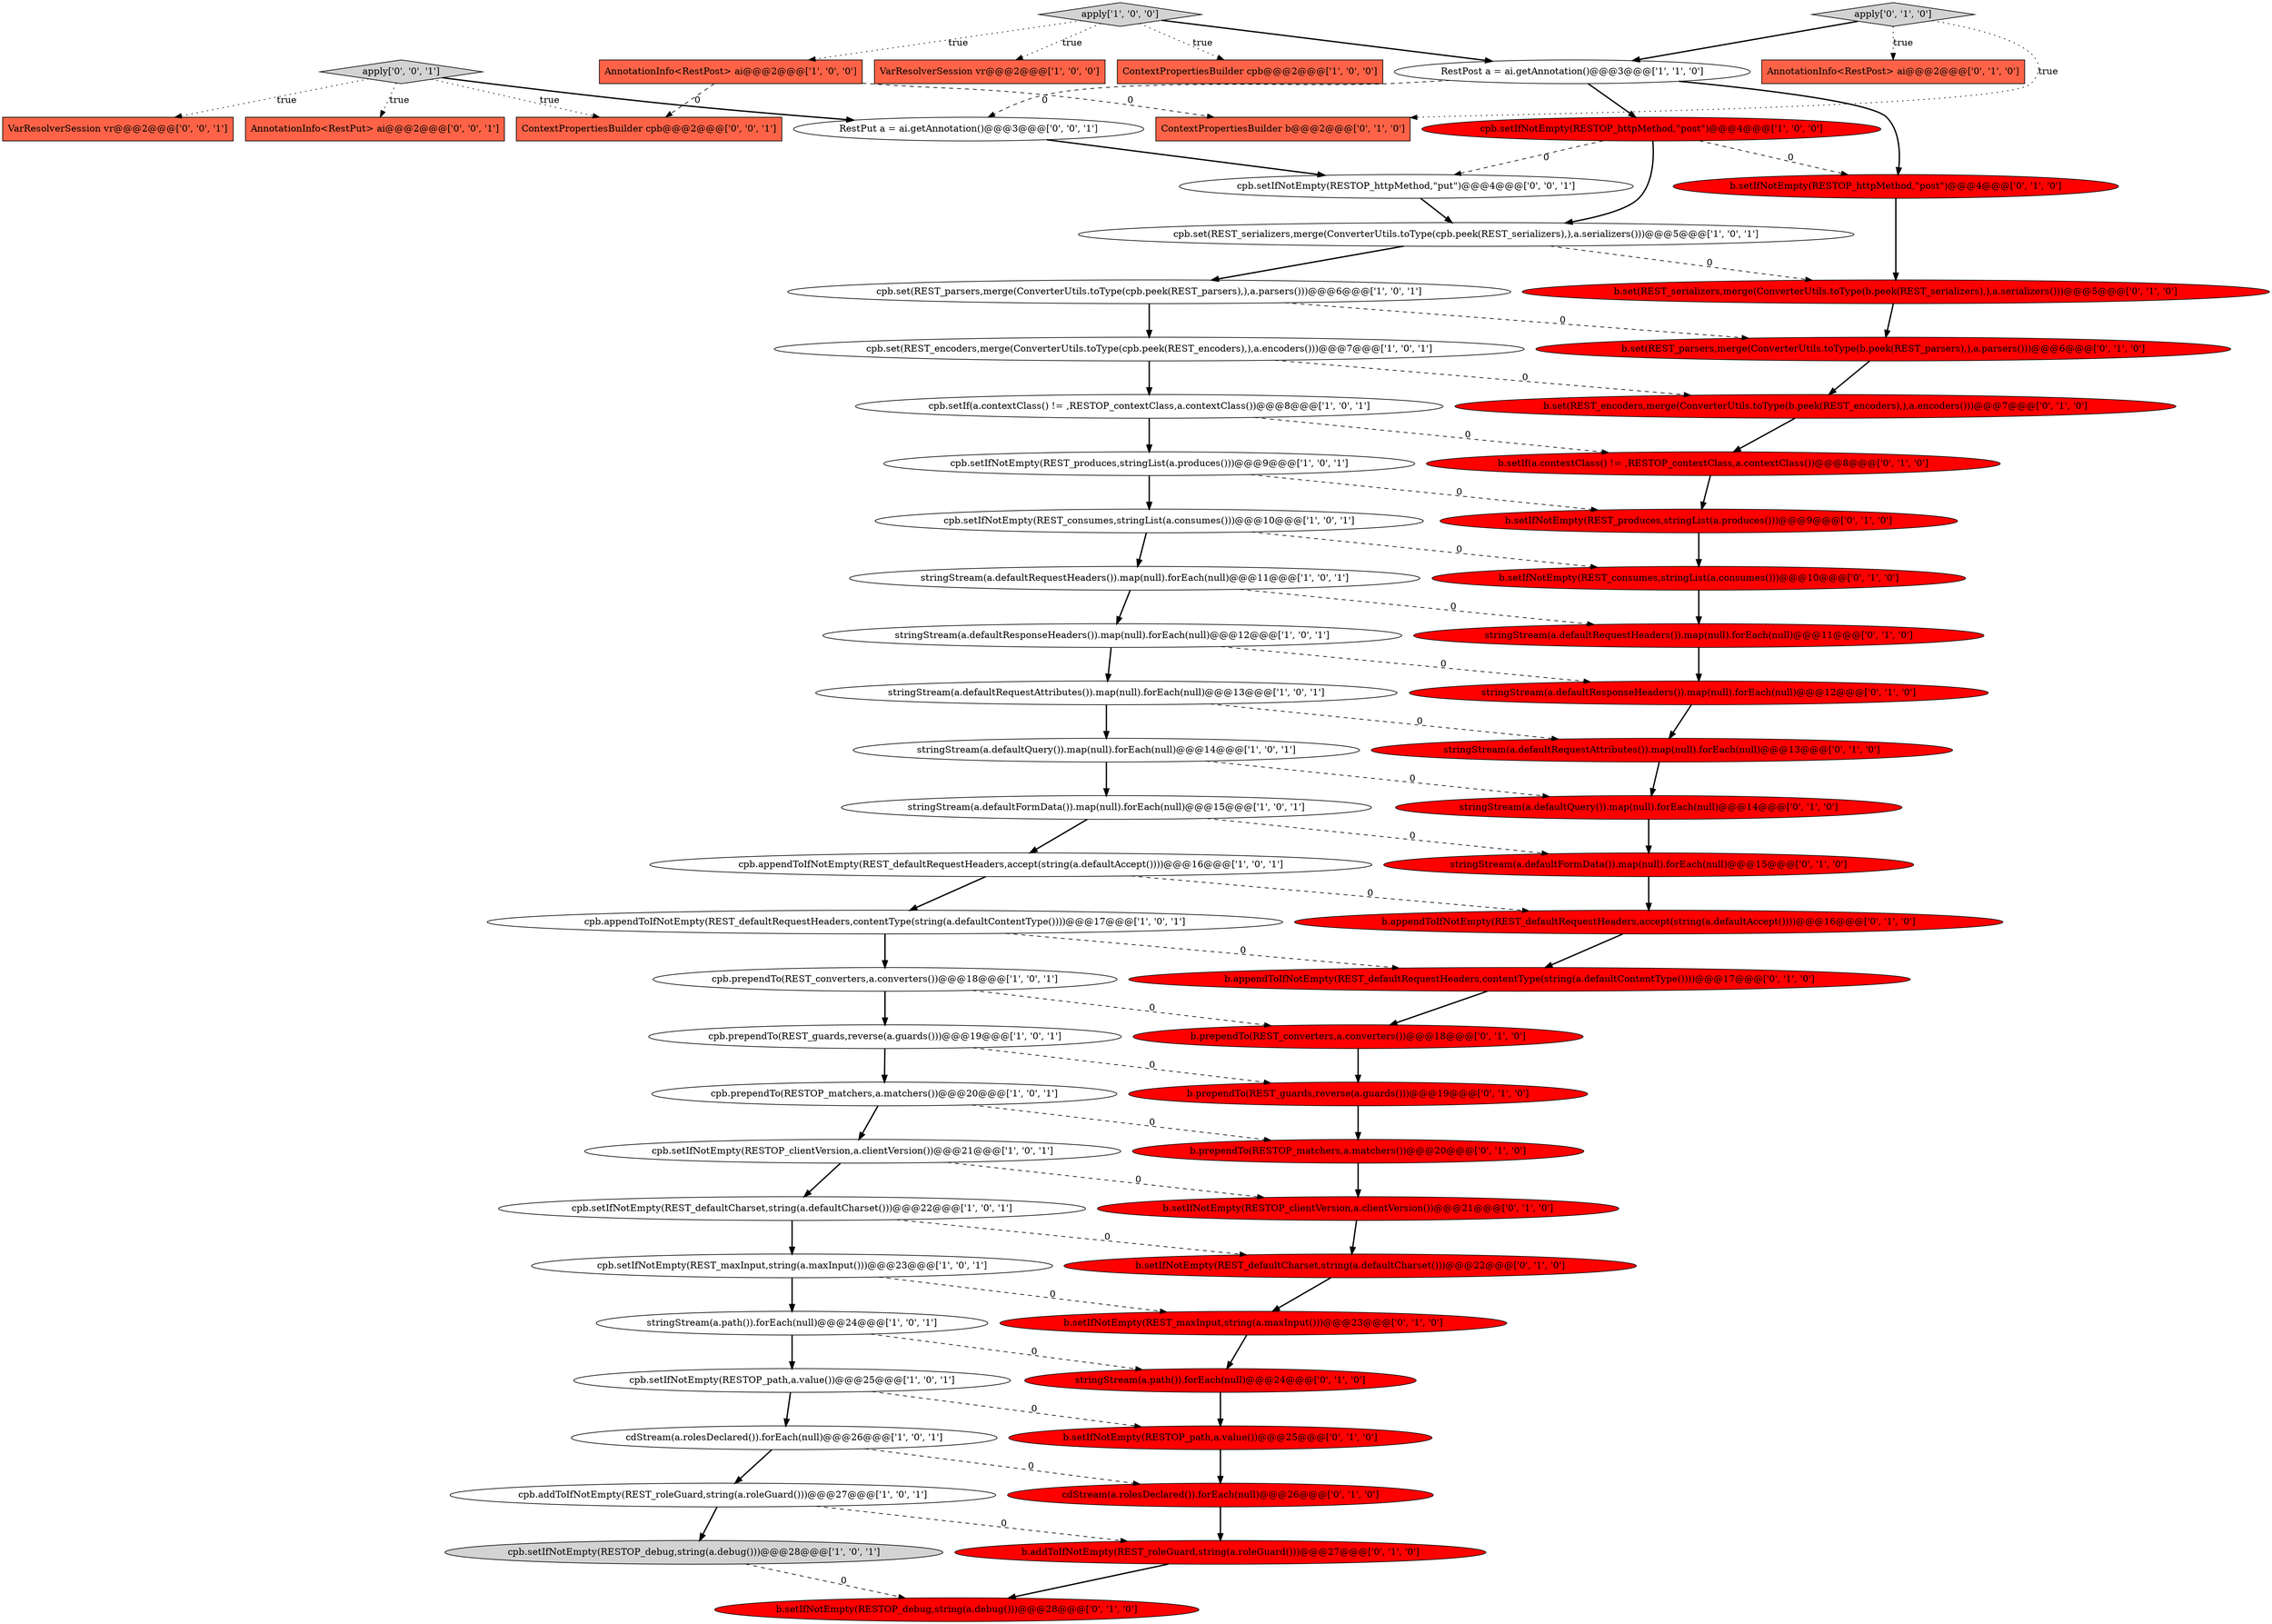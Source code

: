 digraph {
9 [style = filled, label = "cpb.set(REST_parsers,merge(ConverterUtils.toType(cpb.peek(REST_parsers),),a.parsers()))@@@6@@@['1', '0', '1']", fillcolor = white, shape = ellipse image = "AAA0AAABBB1BBB"];
61 [style = filled, label = "cpb.setIfNotEmpty(RESTOP_httpMethod,\"put\")@@@4@@@['0', '0', '1']", fillcolor = white, shape = ellipse image = "AAA0AAABBB3BBB"];
18 [style = filled, label = "AnnotationInfo<RestPost> ai@@@2@@@['1', '0', '0']", fillcolor = tomato, shape = box image = "AAA1AAABBB1BBB"];
60 [style = filled, label = "ContextPropertiesBuilder cpb@@@2@@@['0', '0', '1']", fillcolor = tomato, shape = box image = "AAA0AAABBB3BBB"];
4 [style = filled, label = "cpb.prependTo(REST_converters,a.converters())@@@18@@@['1', '0', '1']", fillcolor = white, shape = ellipse image = "AAA0AAABBB1BBB"];
16 [style = filled, label = "cpb.prependTo(RESTOP_matchers,a.matchers())@@@20@@@['1', '0', '1']", fillcolor = white, shape = ellipse image = "AAA0AAABBB1BBB"];
14 [style = filled, label = "cpb.setIfNotEmpty(REST_maxInput,string(a.maxInput()))@@@23@@@['1', '0', '1']", fillcolor = white, shape = ellipse image = "AAA0AAABBB1BBB"];
22 [style = filled, label = "cpb.setIfNotEmpty(RESTOP_httpMethod,\"post\")@@@4@@@['1', '0', '0']", fillcolor = red, shape = ellipse image = "AAA1AAABBB1BBB"];
45 [style = filled, label = "b.prependTo(RESTOP_matchers,a.matchers())@@@20@@@['0', '1', '0']", fillcolor = red, shape = ellipse image = "AAA1AAABBB2BBB"];
1 [style = filled, label = "ContextPropertiesBuilder cpb@@@2@@@['1', '0', '0']", fillcolor = tomato, shape = box image = "AAA0AAABBB1BBB"];
8 [style = filled, label = "stringStream(a.defaultFormData()).map(null).forEach(null)@@@15@@@['1', '0', '1']", fillcolor = white, shape = ellipse image = "AAA0AAABBB1BBB"];
58 [style = filled, label = "VarResolverSession vr@@@2@@@['0', '0', '1']", fillcolor = tomato, shape = box image = "AAA0AAABBB3BBB"];
51 [style = filled, label = "b.setIfNotEmpty(RESTOP_httpMethod,\"post\")@@@4@@@['0', '1', '0']", fillcolor = red, shape = ellipse image = "AAA1AAABBB2BBB"];
62 [style = filled, label = "RestPut a = ai.getAnnotation()@@@3@@@['0', '0', '1']", fillcolor = white, shape = ellipse image = "AAA0AAABBB3BBB"];
28 [style = filled, label = "stringStream(a.defaultRequestHeaders()).map(null).forEach(null)@@@11@@@['1', '0', '1']", fillcolor = white, shape = ellipse image = "AAA0AAABBB1BBB"];
41 [style = filled, label = "b.setIfNotEmpty(RESTOP_path,a.value())@@@25@@@['0', '1', '0']", fillcolor = red, shape = ellipse image = "AAA1AAABBB2BBB"];
48 [style = filled, label = "cdStream(a.rolesDeclared()).forEach(null)@@@26@@@['0', '1', '0']", fillcolor = red, shape = ellipse image = "AAA1AAABBB2BBB"];
19 [style = filled, label = "cpb.setIfNotEmpty(REST_defaultCharset,string(a.defaultCharset()))@@@22@@@['1', '0', '1']", fillcolor = white, shape = ellipse image = "AAA0AAABBB1BBB"];
27 [style = filled, label = "cpb.setIfNotEmpty(REST_consumes,stringList(a.consumes()))@@@10@@@['1', '0', '1']", fillcolor = white, shape = ellipse image = "AAA0AAABBB1BBB"];
24 [style = filled, label = "cpb.addToIfNotEmpty(REST_roleGuard,string(a.roleGuard()))@@@27@@@['1', '0', '1']", fillcolor = white, shape = ellipse image = "AAA0AAABBB1BBB"];
42 [style = filled, label = "stringStream(a.defaultQuery()).map(null).forEach(null)@@@14@@@['0', '1', '0']", fillcolor = red, shape = ellipse image = "AAA1AAABBB2BBB"];
3 [style = filled, label = "stringStream(a.defaultRequestAttributes()).map(null).forEach(null)@@@13@@@['1', '0', '1']", fillcolor = white, shape = ellipse image = "AAA0AAABBB1BBB"];
38 [style = filled, label = "AnnotationInfo<RestPost> ai@@@2@@@['0', '1', '0']", fillcolor = tomato, shape = box image = "AAA0AAABBB2BBB"];
21 [style = filled, label = "cpb.set(REST_encoders,merge(ConverterUtils.toType(cpb.peek(REST_encoders),),a.encoders()))@@@7@@@['1', '0', '1']", fillcolor = white, shape = ellipse image = "AAA0AAABBB1BBB"];
0 [style = filled, label = "stringStream(a.path()).forEach(null)@@@24@@@['1', '0', '1']", fillcolor = white, shape = ellipse image = "AAA0AAABBB1BBB"];
59 [style = filled, label = "AnnotationInfo<RestPut> ai@@@2@@@['0', '0', '1']", fillcolor = tomato, shape = box image = "AAA0AAABBB3BBB"];
53 [style = filled, label = "b.setIfNotEmpty(RESTOP_debug,string(a.debug()))@@@28@@@['0', '1', '0']", fillcolor = red, shape = ellipse image = "AAA1AAABBB2BBB"];
34 [style = filled, label = "b.prependTo(REST_guards,reverse(a.guards()))@@@19@@@['0', '1', '0']", fillcolor = red, shape = ellipse image = "AAA1AAABBB2BBB"];
29 [style = filled, label = "cpb.setIfNotEmpty(RESTOP_clientVersion,a.clientVersion())@@@21@@@['1', '0', '1']", fillcolor = white, shape = ellipse image = "AAA0AAABBB1BBB"];
43 [style = filled, label = "b.setIfNotEmpty(REST_defaultCharset,string(a.defaultCharset()))@@@22@@@['0', '1', '0']", fillcolor = red, shape = ellipse image = "AAA1AAABBB2BBB"];
54 [style = filled, label = "b.setIfNotEmpty(REST_maxInput,string(a.maxInput()))@@@23@@@['0', '1', '0']", fillcolor = red, shape = ellipse image = "AAA1AAABBB2BBB"];
63 [style = filled, label = "apply['0', '0', '1']", fillcolor = lightgray, shape = diamond image = "AAA0AAABBB3BBB"];
31 [style = filled, label = "b.appendToIfNotEmpty(REST_defaultRequestHeaders,accept(string(a.defaultAccept())))@@@16@@@['0', '1', '0']", fillcolor = red, shape = ellipse image = "AAA1AAABBB2BBB"];
5 [style = filled, label = "cpb.set(REST_serializers,merge(ConverterUtils.toType(cpb.peek(REST_serializers),),a.serializers()))@@@5@@@['1', '0', '1']", fillcolor = white, shape = ellipse image = "AAA0AAABBB1BBB"];
23 [style = filled, label = "cpb.appendToIfNotEmpty(REST_defaultRequestHeaders,accept(string(a.defaultAccept())))@@@16@@@['1', '0', '1']", fillcolor = white, shape = ellipse image = "AAA0AAABBB1BBB"];
55 [style = filled, label = "ContextPropertiesBuilder b@@@2@@@['0', '1', '0']", fillcolor = tomato, shape = box image = "AAA1AAABBB2BBB"];
2 [style = filled, label = "cpb.setIfNotEmpty(REST_produces,stringList(a.produces()))@@@9@@@['1', '0', '1']", fillcolor = white, shape = ellipse image = "AAA0AAABBB1BBB"];
25 [style = filled, label = "cpb.setIfNotEmpty(RESTOP_path,a.value())@@@25@@@['1', '0', '1']", fillcolor = white, shape = ellipse image = "AAA0AAABBB1BBB"];
17 [style = filled, label = "cpb.appendToIfNotEmpty(REST_defaultRequestHeaders,contentType(string(a.defaultContentType())))@@@17@@@['1', '0', '1']", fillcolor = white, shape = ellipse image = "AAA0AAABBB1BBB"];
46 [style = filled, label = "stringStream(a.defaultRequestHeaders()).map(null).forEach(null)@@@11@@@['0', '1', '0']", fillcolor = red, shape = ellipse image = "AAA1AAABBB2BBB"];
37 [style = filled, label = "apply['0', '1', '0']", fillcolor = lightgray, shape = diamond image = "AAA0AAABBB2BBB"];
49 [style = filled, label = "stringStream(a.defaultRequestAttributes()).map(null).forEach(null)@@@13@@@['0', '1', '0']", fillcolor = red, shape = ellipse image = "AAA1AAABBB2BBB"];
50 [style = filled, label = "b.addToIfNotEmpty(REST_roleGuard,string(a.roleGuard()))@@@27@@@['0', '1', '0']", fillcolor = red, shape = ellipse image = "AAA1AAABBB2BBB"];
11 [style = filled, label = "cpb.prependTo(REST_guards,reverse(a.guards()))@@@19@@@['1', '0', '1']", fillcolor = white, shape = ellipse image = "AAA0AAABBB1BBB"];
13 [style = filled, label = "apply['1', '0', '0']", fillcolor = lightgray, shape = diamond image = "AAA0AAABBB1BBB"];
56 [style = filled, label = "b.setIfNotEmpty(REST_produces,stringList(a.produces()))@@@9@@@['0', '1', '0']", fillcolor = red, shape = ellipse image = "AAA1AAABBB2BBB"];
30 [style = filled, label = "b.prependTo(REST_converters,a.converters())@@@18@@@['0', '1', '0']", fillcolor = red, shape = ellipse image = "AAA1AAABBB2BBB"];
12 [style = filled, label = "stringStream(a.defaultResponseHeaders()).map(null).forEach(null)@@@12@@@['1', '0', '1']", fillcolor = white, shape = ellipse image = "AAA0AAABBB1BBB"];
20 [style = filled, label = "cpb.setIfNotEmpty(RESTOP_debug,string(a.debug()))@@@28@@@['1', '0', '1']", fillcolor = lightgray, shape = ellipse image = "AAA0AAABBB1BBB"];
44 [style = filled, label = "b.setIfNotEmpty(REST_consumes,stringList(a.consumes()))@@@10@@@['0', '1', '0']", fillcolor = red, shape = ellipse image = "AAA1AAABBB2BBB"];
52 [style = filled, label = "b.appendToIfNotEmpty(REST_defaultRequestHeaders,contentType(string(a.defaultContentType())))@@@17@@@['0', '1', '0']", fillcolor = red, shape = ellipse image = "AAA1AAABBB2BBB"];
40 [style = filled, label = "stringStream(a.defaultResponseHeaders()).map(null).forEach(null)@@@12@@@['0', '1', '0']", fillcolor = red, shape = ellipse image = "AAA1AAABBB2BBB"];
57 [style = filled, label = "stringStream(a.defaultFormData()).map(null).forEach(null)@@@15@@@['0', '1', '0']", fillcolor = red, shape = ellipse image = "AAA1AAABBB2BBB"];
35 [style = filled, label = "b.setIfNotEmpty(RESTOP_clientVersion,a.clientVersion())@@@21@@@['0', '1', '0']", fillcolor = red, shape = ellipse image = "AAA1AAABBB2BBB"];
39 [style = filled, label = "stringStream(a.path()).forEach(null)@@@24@@@['0', '1', '0']", fillcolor = red, shape = ellipse image = "AAA1AAABBB2BBB"];
10 [style = filled, label = "cpb.setIf(a.contextClass() != ,RESTOP_contextClass,a.contextClass())@@@8@@@['1', '0', '1']", fillcolor = white, shape = ellipse image = "AAA0AAABBB1BBB"];
33 [style = filled, label = "b.setIf(a.contextClass() != ,RESTOP_contextClass,a.contextClass())@@@8@@@['0', '1', '0']", fillcolor = red, shape = ellipse image = "AAA1AAABBB2BBB"];
36 [style = filled, label = "b.set(REST_parsers,merge(ConverterUtils.toType(b.peek(REST_parsers),),a.parsers()))@@@6@@@['0', '1', '0']", fillcolor = red, shape = ellipse image = "AAA1AAABBB2BBB"];
32 [style = filled, label = "b.set(REST_encoders,merge(ConverterUtils.toType(b.peek(REST_encoders),),a.encoders()))@@@7@@@['0', '1', '0']", fillcolor = red, shape = ellipse image = "AAA1AAABBB2BBB"];
6 [style = filled, label = "cdStream(a.rolesDeclared()).forEach(null)@@@26@@@['1', '0', '1']", fillcolor = white, shape = ellipse image = "AAA0AAABBB1BBB"];
26 [style = filled, label = "stringStream(a.defaultQuery()).map(null).forEach(null)@@@14@@@['1', '0', '1']", fillcolor = white, shape = ellipse image = "AAA0AAABBB1BBB"];
15 [style = filled, label = "RestPost a = ai.getAnnotation()@@@3@@@['1', '1', '0']", fillcolor = white, shape = ellipse image = "AAA0AAABBB1BBB"];
7 [style = filled, label = "VarResolverSession vr@@@2@@@['1', '0', '0']", fillcolor = tomato, shape = box image = "AAA0AAABBB1BBB"];
47 [style = filled, label = "b.set(REST_serializers,merge(ConverterUtils.toType(b.peek(REST_serializers),),a.serializers()))@@@5@@@['0', '1', '0']", fillcolor = red, shape = ellipse image = "AAA1AAABBB2BBB"];
9->36 [style = dashed, label="0"];
21->10 [style = bold, label=""];
57->31 [style = bold, label=""];
40->49 [style = bold, label=""];
5->9 [style = bold, label=""];
27->28 [style = bold, label=""];
62->61 [style = bold, label=""];
4->30 [style = dashed, label="0"];
37->15 [style = bold, label=""];
35->43 [style = bold, label=""];
25->6 [style = bold, label=""];
17->52 [style = dashed, label="0"];
18->55 [style = dashed, label="0"];
44->46 [style = bold, label=""];
41->48 [style = bold, label=""];
37->38 [style = dotted, label="true"];
28->46 [style = dashed, label="0"];
0->25 [style = bold, label=""];
51->47 [style = bold, label=""];
9->21 [style = bold, label=""];
33->56 [style = bold, label=""];
23->17 [style = bold, label=""];
45->35 [style = bold, label=""];
11->16 [style = bold, label=""];
37->55 [style = dotted, label="true"];
8->23 [style = bold, label=""];
23->31 [style = dashed, label="0"];
16->29 [style = bold, label=""];
48->50 [style = bold, label=""];
2->56 [style = dashed, label="0"];
30->34 [style = bold, label=""];
13->7 [style = dotted, label="true"];
22->5 [style = bold, label=""];
25->41 [style = dashed, label="0"];
21->32 [style = dashed, label="0"];
24->20 [style = bold, label=""];
63->62 [style = bold, label=""];
16->45 [style = dashed, label="0"];
24->50 [style = dashed, label="0"];
2->27 [style = bold, label=""];
39->41 [style = bold, label=""];
10->2 [style = bold, label=""];
13->15 [style = bold, label=""];
46->40 [style = bold, label=""];
47->36 [style = bold, label=""];
29->35 [style = dashed, label="0"];
13->18 [style = dotted, label="true"];
31->52 [style = bold, label=""];
11->34 [style = dashed, label="0"];
63->59 [style = dotted, label="true"];
8->57 [style = dashed, label="0"];
6->48 [style = dashed, label="0"];
3->26 [style = bold, label=""];
6->24 [style = bold, label=""];
26->8 [style = bold, label=""];
28->12 [style = bold, label=""];
32->33 [style = bold, label=""];
15->22 [style = bold, label=""];
63->60 [style = dotted, label="true"];
54->39 [style = bold, label=""];
18->60 [style = dashed, label="0"];
19->14 [style = bold, label=""];
29->19 [style = bold, label=""];
42->57 [style = bold, label=""];
20->53 [style = dashed, label="0"];
14->54 [style = dashed, label="0"];
27->44 [style = dashed, label="0"];
12->3 [style = bold, label=""];
43->54 [style = bold, label=""];
17->4 [style = bold, label=""];
22->61 [style = dashed, label="0"];
49->42 [style = bold, label=""];
61->5 [style = bold, label=""];
63->58 [style = dotted, label="true"];
5->47 [style = dashed, label="0"];
34->45 [style = bold, label=""];
36->32 [style = bold, label=""];
10->33 [style = dashed, label="0"];
0->39 [style = dashed, label="0"];
15->62 [style = dashed, label="0"];
13->1 [style = dotted, label="true"];
14->0 [style = bold, label=""];
12->40 [style = dashed, label="0"];
3->49 [style = dashed, label="0"];
19->43 [style = dashed, label="0"];
26->42 [style = dashed, label="0"];
4->11 [style = bold, label=""];
56->44 [style = bold, label=""];
50->53 [style = bold, label=""];
52->30 [style = bold, label=""];
22->51 [style = dashed, label="0"];
15->51 [style = bold, label=""];
}
